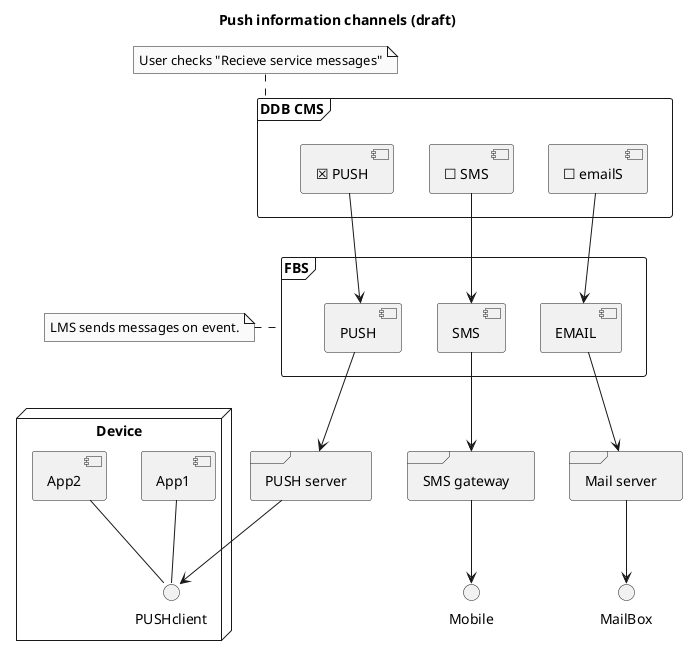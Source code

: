 @startuml
title Push information channels (draft)

' Removing color and border from cards
skinparam monochrome true

' Participants

frame FBS as "FBS" {
	[SMS]
	[EMAIL]
	[PUSH]
  }

frame DDBCMS as "DDB CMS" {
	[SMSx] as "&#9744; SMS"
	[EMAILx] as "&#9744; emailS"
	[PUSHx] as "&#9746; PUSH"
  }

note left of FBS: LMS sends messages on event.
note top of DDBCMS: User checks "Recieve service messages"


frame PUSHserver as "PUSH server" {
}

frame SMSgateway as "SMS gateway" {
}

frame MAILserver as "Mail server" {
}

SMSx --> SMS
EMAILx --> EMAIL
PUSHx --> PUSH

PUSH --> PUSHserver
SMS --> SMSgateway
EMAIL --> MAILserver


SMSgateway --> Mobile
MAILserver --> MailBox


node "Device" {
  PUSHserver --> PUSHclient
  [App1] -- PUSHclient
  [App2] -- PUSHclient
} 

@enduml
